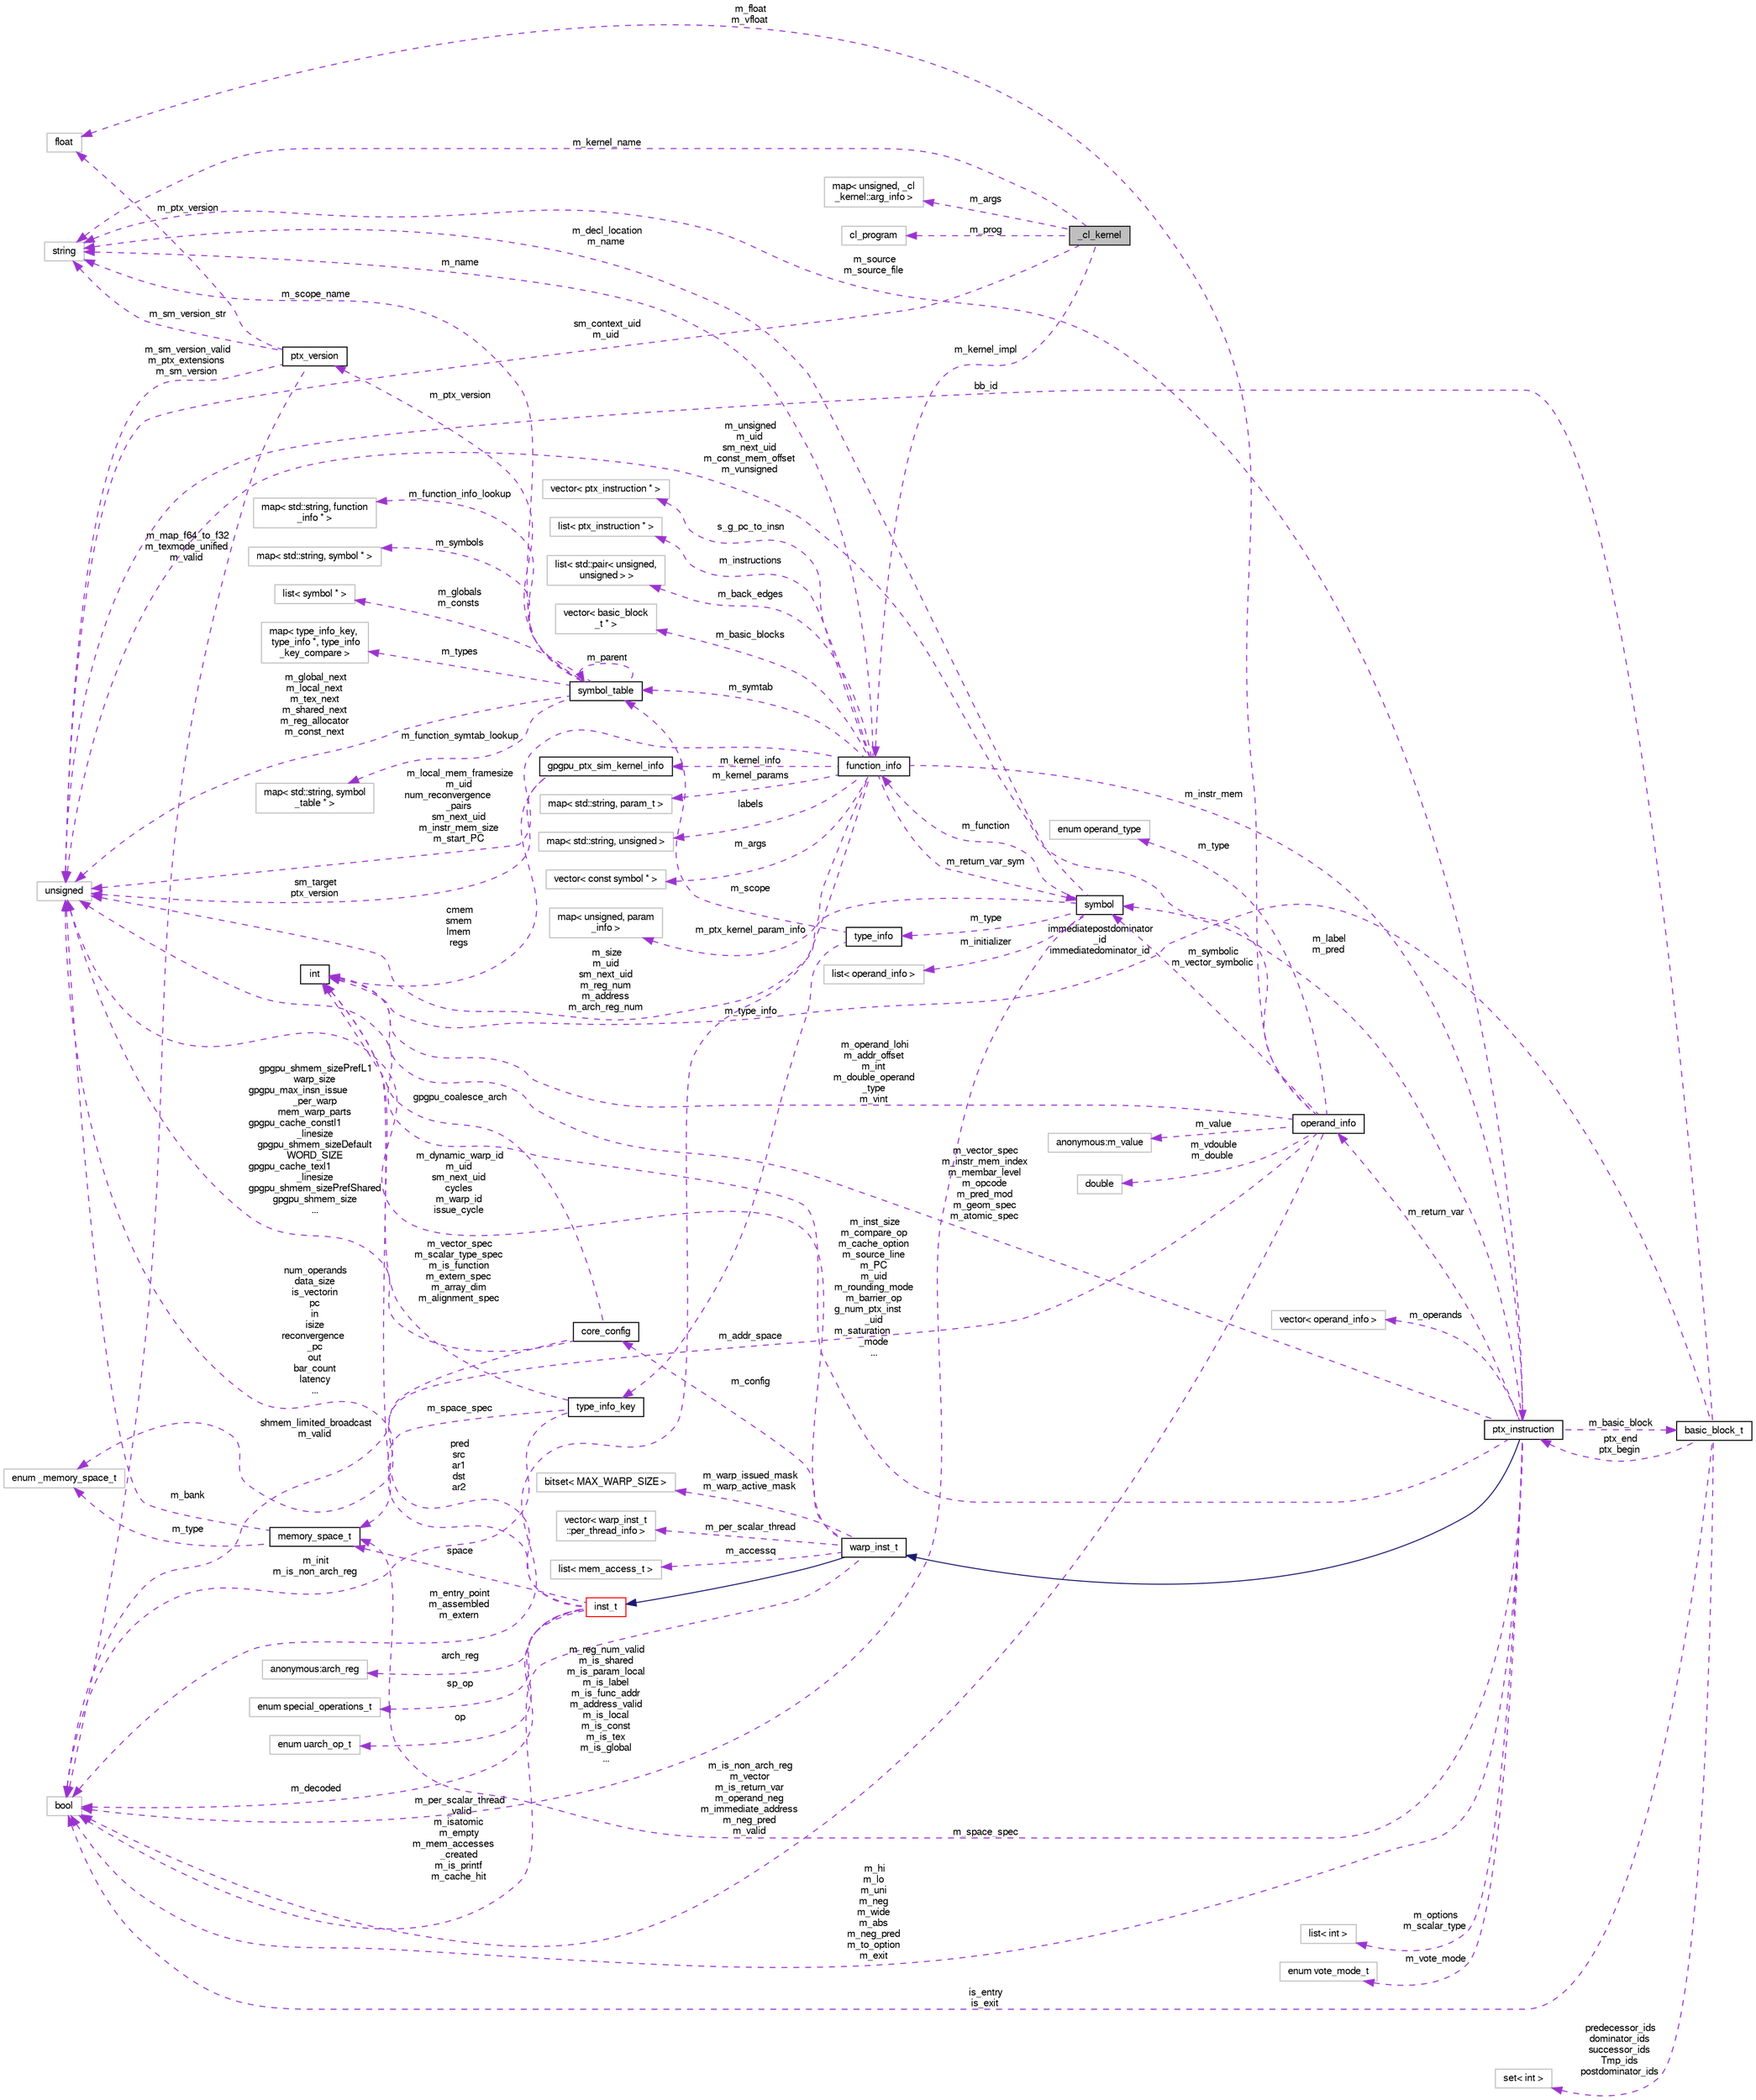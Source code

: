 digraph "_cl_kernel"
{
  bgcolor="transparent";
  edge [fontname="FreeSans",fontsize="10",labelfontname="FreeSans",labelfontsize="10"];
  node [fontname="FreeSans",fontsize="10",shape=record];
  rankdir="LR";
  Node1 [label="_cl_kernel",height=0.2,width=0.4,color="black", fillcolor="grey75", style="filled", fontcolor="black"];
  Node2 -> Node1 [dir="back",color="darkorchid3",fontsize="10",style="dashed",label=" m_args" ,fontname="FreeSans"];
  Node2 [label="map\< unsigned, _cl\l_kernel::arg_info \>",height=0.2,width=0.4,color="grey75"];
  Node3 -> Node1 [dir="back",color="darkorchid3",fontsize="10",style="dashed",label=" m_prog" ,fontname="FreeSans"];
  Node3 [label="cl_program",height=0.2,width=0.4,color="grey75"];
  Node4 -> Node1 [dir="back",color="darkorchid3",fontsize="10",style="dashed",label=" m_kernel_name" ,fontname="FreeSans"];
  Node4 [label="string",height=0.2,width=0.4,color="grey75"];
  Node5 -> Node1 [dir="back",color="darkorchid3",fontsize="10",style="dashed",label=" m_kernel_impl" ,fontname="FreeSans"];
  Node5 [label="function_info",height=0.2,width=0.4,color="black",URL="$classfunction__info.html"];
  Node6 -> Node5 [dir="back",color="darkorchid3",fontsize="10",style="dashed",label=" m_symtab" ,fontname="FreeSans"];
  Node6 [label="symbol_table",height=0.2,width=0.4,color="black",URL="$classsymbol__table.html"];
  Node7 -> Node6 [dir="back",color="darkorchid3",fontsize="10",style="dashed",label=" m_symbols" ,fontname="FreeSans"];
  Node7 [label="map\< std::string, symbol * \>",height=0.2,width=0.4,color="grey75"];
  Node6 -> Node6 [dir="back",color="darkorchid3",fontsize="10",style="dashed",label=" m_parent" ,fontname="FreeSans"];
  Node8 -> Node6 [dir="back",color="darkorchid3",fontsize="10",style="dashed",label=" m_globals\nm_consts" ,fontname="FreeSans"];
  Node8 [label="list\< symbol * \>",height=0.2,width=0.4,color="grey75"];
  Node9 -> Node6 [dir="back",color="darkorchid3",fontsize="10",style="dashed",label=" m_types" ,fontname="FreeSans"];
  Node9 [label="map\< type_info_key,\l type_info *, type_info\l_key_compare \>",height=0.2,width=0.4,color="grey75"];
  Node10 -> Node6 [dir="back",color="darkorchid3",fontsize="10",style="dashed",label=" m_ptx_version" ,fontname="FreeSans"];
  Node10 [label="ptx_version",height=0.2,width=0.4,color="black",URL="$classptx__version.html"];
  Node11 -> Node10 [dir="back",color="darkorchid3",fontsize="10",style="dashed",label=" m_ptx_version" ,fontname="FreeSans"];
  Node11 [label="float",height=0.2,width=0.4,color="grey75"];
  Node4 -> Node10 [dir="back",color="darkorchid3",fontsize="10",style="dashed",label=" m_sm_version_str" ,fontname="FreeSans"];
  Node12 -> Node10 [dir="back",color="darkorchid3",fontsize="10",style="dashed",label=" m_map_f64_to_f32\nm_texmode_unified\nm_valid" ,fontname="FreeSans"];
  Node12 [label="bool",height=0.2,width=0.4,color="grey75"];
  Node13 -> Node10 [dir="back",color="darkorchid3",fontsize="10",style="dashed",label=" m_sm_version_valid\nm_ptx_extensions\nm_sm_version" ,fontname="FreeSans"];
  Node13 [label="unsigned",height=0.2,width=0.4,color="grey75"];
  Node4 -> Node6 [dir="back",color="darkorchid3",fontsize="10",style="dashed",label=" m_scope_name" ,fontname="FreeSans"];
  Node14 -> Node6 [dir="back",color="darkorchid3",fontsize="10",style="dashed",label=" m_function_symtab_lookup" ,fontname="FreeSans"];
  Node14 [label="map\< std::string, symbol\l_table * \>",height=0.2,width=0.4,color="grey75"];
  Node15 -> Node6 [dir="back",color="darkorchid3",fontsize="10",style="dashed",label=" m_function_info_lookup" ,fontname="FreeSans"];
  Node15 [label="map\< std::string, function\l_info * \>",height=0.2,width=0.4,color="grey75"];
  Node13 -> Node6 [dir="back",color="darkorchid3",fontsize="10",style="dashed",label=" m_global_next\nm_local_next\nm_tex_next\nm_shared_next\nm_reg_allocator\nm_const_next" ,fontname="FreeSans"];
  Node16 -> Node5 [dir="back",color="darkorchid3",fontsize="10",style="dashed",label=" m_kernel_params" ,fontname="FreeSans"];
  Node16 [label="map\< std::string, param_t \>",height=0.2,width=0.4,color="grey75"];
  Node17 -> Node5 [dir="back",color="darkorchid3",fontsize="10",style="dashed",label=" labels" ,fontname="FreeSans"];
  Node17 [label="map\< std::string, unsigned \>",height=0.2,width=0.4,color="grey75"];
  Node18 -> Node5 [dir="back",color="darkorchid3",fontsize="10",style="dashed",label=" m_args" ,fontname="FreeSans"];
  Node18 [label="vector\< const symbol * \>",height=0.2,width=0.4,color="grey75"];
  Node19 -> Node5 [dir="back",color="darkorchid3",fontsize="10",style="dashed",label=" m_ptx_kernel_param_info" ,fontname="FreeSans"];
  Node19 [label="map\< unsigned, param\l_info \>",height=0.2,width=0.4,color="grey75"];
  Node20 -> Node5 [dir="back",color="darkorchid3",fontsize="10",style="dashed",label=" s_g_pc_to_insn" ,fontname="FreeSans"];
  Node20 [label="vector\< ptx_instruction * \>",height=0.2,width=0.4,color="grey75"];
  Node21 -> Node5 [dir="back",color="darkorchid3",fontsize="10",style="dashed",label=" m_instructions" ,fontname="FreeSans"];
  Node21 [label="list\< ptx_instruction * \>",height=0.2,width=0.4,color="grey75"];
  Node22 -> Node5 [dir="back",color="darkorchid3",fontsize="10",style="dashed",label=" m_instr_mem" ,fontname="FreeSans"];
  Node22 [label="ptx_instruction",height=0.2,width=0.4,color="black",URL="$classptx__instruction.html"];
  Node23 -> Node22 [dir="back",color="midnightblue",fontsize="10",style="solid",fontname="FreeSans"];
  Node23 [label="warp_inst_t",height=0.2,width=0.4,color="black",URL="$classwarp__inst__t.html"];
  Node24 -> Node23 [dir="back",color="midnightblue",fontsize="10",style="solid",fontname="FreeSans"];
  Node24 [label="inst_t",height=0.2,width=0.4,color="red",URL="$classinst__t.html"];
  Node25 -> Node24 [dir="back",color="darkorchid3",fontsize="10",style="dashed",label=" arch_reg" ,fontname="FreeSans"];
  Node25 [label="anonymous:arch_reg",height=0.2,width=0.4,color="grey75"];
  Node26 -> Node24 [dir="back",color="darkorchid3",fontsize="10",style="dashed",label=" sp_op" ,fontname="FreeSans"];
  Node26 [label="enum special_operations_t",height=0.2,width=0.4,color="grey75"];
  Node27 -> Node24 [dir="back",color="darkorchid3",fontsize="10",style="dashed",label=" op" ,fontname="FreeSans"];
  Node27 [label="enum uarch_op_t",height=0.2,width=0.4,color="grey75"];
  Node31 -> Node24 [dir="back",color="darkorchid3",fontsize="10",style="dashed",label=" space" ,fontname="FreeSans"];
  Node31 [label="memory_space_t",height=0.2,width=0.4,color="black",URL="$classmemory__space__t.html"];
  Node32 -> Node31 [dir="back",color="darkorchid3",fontsize="10",style="dashed",label=" m_type" ,fontname="FreeSans"];
  Node32 [label="enum _memory_space_t",height=0.2,width=0.4,color="grey75"];
  Node13 -> Node31 [dir="back",color="darkorchid3",fontsize="10",style="dashed",label=" m_bank" ,fontname="FreeSans"];
  Node33 -> Node24 [dir="back",color="darkorchid3",fontsize="10",style="dashed",label=" pred\nsrc\nar1\ndst\nar2" ,fontname="FreeSans"];
  Node33 [label="int",height=0.2,width=0.4,color="black",URL="$classint.html"];
  Node12 -> Node24 [dir="back",color="darkorchid3",fontsize="10",style="dashed",label=" m_decoded" ,fontname="FreeSans"];
  Node13 -> Node24 [dir="back",color="darkorchid3",fontsize="10",style="dashed",label=" num_operands\ndata_size\nis_vectorin\npc\nin\nisize\nreconvergence\l_pc\nout\nbar_count\nlatency\n..." ,fontname="FreeSans"];
  Node38 -> Node23 [dir="back",color="darkorchid3",fontsize="10",style="dashed",label=" m_warp_issued_mask\nm_warp_active_mask" ,fontname="FreeSans"];
  Node38 [label="bitset\< MAX_WARP_SIZE \>",height=0.2,width=0.4,color="grey75"];
  Node39 -> Node23 [dir="back",color="darkorchid3",fontsize="10",style="dashed",label=" m_per_scalar_thread" ,fontname="FreeSans"];
  Node39 [label="vector\< warp_inst_t\l::per_thread_info \>",height=0.2,width=0.4,color="grey75"];
  Node40 -> Node23 [dir="back",color="darkorchid3",fontsize="10",style="dashed",label=" m_accessq" ,fontname="FreeSans"];
  Node40 [label="list\< mem_access_t \>",height=0.2,width=0.4,color="grey75"];
  Node41 -> Node23 [dir="back",color="darkorchid3",fontsize="10",style="dashed",label=" m_config" ,fontname="FreeSans"];
  Node41 [label="core_config",height=0.2,width=0.4,color="black",URL="$structcore__config.html"];
  Node33 -> Node41 [dir="back",color="darkorchid3",fontsize="10",style="dashed",label=" gpgpu_coalesce_arch" ,fontname="FreeSans"];
  Node12 -> Node41 [dir="back",color="darkorchid3",fontsize="10",style="dashed",label=" shmem_limited_broadcast\nm_valid" ,fontname="FreeSans"];
  Node13 -> Node41 [dir="back",color="darkorchid3",fontsize="10",style="dashed",label=" gpgpu_shmem_sizePrefL1\nwarp_size\ngpgpu_max_insn_issue\l_per_warp\nmem_warp_parts\ngpgpu_cache_constl1\l_linesize\ngpgpu_shmem_sizeDefault\nWORD_SIZE\ngpgpu_cache_texl1\l_linesize\ngpgpu_shmem_sizePrefShared\ngpgpu_shmem_size\n..." ,fontname="FreeSans"];
  Node12 -> Node23 [dir="back",color="darkorchid3",fontsize="10",style="dashed",label=" m_per_scalar_thread\l_valid\nm_isatomic\nm_empty\nm_mem_accesses\l_created\nm_is_printf\nm_cache_hit" ,fontname="FreeSans"];
  Node13 -> Node23 [dir="back",color="darkorchid3",fontsize="10",style="dashed",label=" m_dynamic_warp_id\nm_uid\nsm_next_uid\ncycles\nm_warp_id\nissue_cycle" ,fontname="FreeSans"];
  Node42 -> Node22 [dir="back",color="darkorchid3",fontsize="10",style="dashed",label=" m_basic_block" ,fontname="FreeSans"];
  Node42 [label="basic_block_t",height=0.2,width=0.4,color="black",URL="$structbasic__block__t.html"];
  Node43 -> Node42 [dir="back",color="darkorchid3",fontsize="10",style="dashed",label=" predecessor_ids\ndominator_ids\nsuccessor_ids\nTmp_ids\npostdominator_ids" ,fontname="FreeSans"];
  Node43 [label="set\< int \>",height=0.2,width=0.4,color="grey75"];
  Node22 -> Node42 [dir="back",color="darkorchid3",fontsize="10",style="dashed",label=" ptx_end\nptx_begin" ,fontname="FreeSans"];
  Node33 -> Node42 [dir="back",color="darkorchid3",fontsize="10",style="dashed",label=" immediatepostdominator\l_id\nimmediatedominator_id" ,fontname="FreeSans"];
  Node12 -> Node42 [dir="back",color="darkorchid3",fontsize="10",style="dashed",label=" is_entry\nis_exit" ,fontname="FreeSans"];
  Node13 -> Node42 [dir="back",color="darkorchid3",fontsize="10",style="dashed",label=" bb_id" ,fontname="FreeSans"];
  Node44 -> Node22 [dir="back",color="darkorchid3",fontsize="10",style="dashed",label=" m_options\nm_scalar_type" ,fontname="FreeSans"];
  Node44 [label="list\< int \>",height=0.2,width=0.4,color="grey75"];
  Node31 -> Node22 [dir="back",color="darkorchid3",fontsize="10",style="dashed",label=" m_space_spec" ,fontname="FreeSans"];
  Node45 -> Node22 [dir="back",color="darkorchid3",fontsize="10",style="dashed",label=" m_vote_mode" ,fontname="FreeSans"];
  Node45 [label="enum vote_mode_t",height=0.2,width=0.4,color="grey75"];
  Node46 -> Node22 [dir="back",color="darkorchid3",fontsize="10",style="dashed",label=" m_return_var" ,fontname="FreeSans"];
  Node46 [label="operand_info",height=0.2,width=0.4,color="black",URL="$classoperand__info.html"];
  Node47 -> Node46 [dir="back",color="darkorchid3",fontsize="10",style="dashed",label=" m_value" ,fontname="FreeSans"];
  Node47 [label="anonymous:m_value",height=0.2,width=0.4,color="grey75"];
  Node48 -> Node46 [dir="back",color="darkorchid3",fontsize="10",style="dashed",label=" m_vdouble\nm_double" ,fontname="FreeSans"];
  Node48 [label="double",height=0.2,width=0.4,color="grey75"];
  Node11 -> Node46 [dir="back",color="darkorchid3",fontsize="10",style="dashed",label=" m_float\nm_vfloat" ,fontname="FreeSans"];
  Node32 -> Node46 [dir="back",color="darkorchid3",fontsize="10",style="dashed",label=" m_addr_space" ,fontname="FreeSans"];
  Node49 -> Node46 [dir="back",color="darkorchid3",fontsize="10",style="dashed",label=" m_symbolic\nm_vector_symbolic" ,fontname="FreeSans"];
  Node49 [label="symbol",height=0.2,width=0.4,color="black",URL="$classsymbol.html"];
  Node50 -> Node49 [dir="back",color="darkorchid3",fontsize="10",style="dashed",label=" m_type" ,fontname="FreeSans"];
  Node50 [label="type_info",height=0.2,width=0.4,color="black",URL="$classtype__info.html"];
  Node6 -> Node50 [dir="back",color="darkorchid3",fontsize="10",style="dashed",label=" m_scope" ,fontname="FreeSans"];
  Node51 -> Node50 [dir="back",color="darkorchid3",fontsize="10",style="dashed",label=" m_type_info" ,fontname="FreeSans"];
  Node51 [label="type_info_key",height=0.2,width=0.4,color="black",URL="$classtype__info__key.html"];
  Node31 -> Node51 [dir="back",color="darkorchid3",fontsize="10",style="dashed",label=" m_space_spec" ,fontname="FreeSans"];
  Node33 -> Node51 [dir="back",color="darkorchid3",fontsize="10",style="dashed",label=" m_vector_spec\nm_scalar_type_spec\nm_is_function\nm_extern_spec\nm_array_dim\nm_alignment_spec" ,fontname="FreeSans"];
  Node12 -> Node51 [dir="back",color="darkorchid3",fontsize="10",style="dashed",label=" m_init\nm_is_non_arch_reg" ,fontname="FreeSans"];
  Node12 -> Node49 [dir="back",color="darkorchid3",fontsize="10",style="dashed",label=" m_reg_num_valid\nm_is_shared\nm_is_param_local\nm_is_label\nm_is_func_addr\nm_address_valid\nm_is_local\nm_is_const\nm_is_tex\nm_is_global\n..." ,fontname="FreeSans"];
  Node4 -> Node49 [dir="back",color="darkorchid3",fontsize="10",style="dashed",label=" m_decl_location\nm_name" ,fontname="FreeSans"];
  Node5 -> Node49 [dir="back",color="darkorchid3",fontsize="10",style="dashed",label=" m_function" ,fontname="FreeSans"];
  Node52 -> Node49 [dir="back",color="darkorchid3",fontsize="10",style="dashed",label=" m_initializer" ,fontname="FreeSans"];
  Node52 [label="list\< operand_info \>",height=0.2,width=0.4,color="grey75"];
  Node13 -> Node49 [dir="back",color="darkorchid3",fontsize="10",style="dashed",label=" m_size\nm_uid\nsm_next_uid\nm_reg_num\nm_address\nm_arch_reg_num" ,fontname="FreeSans"];
  Node33 -> Node46 [dir="back",color="darkorchid3",fontsize="10",style="dashed",label=" m_operand_lohi\nm_addr_offset\nm_int\nm_double_operand\l_type\nm_vint" ,fontname="FreeSans"];
  Node12 -> Node46 [dir="back",color="darkorchid3",fontsize="10",style="dashed",label=" m_is_non_arch_reg\nm_vector\nm_is_return_var\nm_operand_neg\nm_immediate_address\nm_neg_pred\nm_valid" ,fontname="FreeSans"];
  Node53 -> Node46 [dir="back",color="darkorchid3",fontsize="10",style="dashed",label=" m_type" ,fontname="FreeSans"];
  Node53 [label="enum operand_type",height=0.2,width=0.4,color="grey75"];
  Node13 -> Node46 [dir="back",color="darkorchid3",fontsize="10",style="dashed",label=" m_unsigned\nm_uid\nsm_next_uid\nm_const_mem_offset\nm_vunsigned" ,fontname="FreeSans"];
  Node33 -> Node22 [dir="back",color="darkorchid3",fontsize="10",style="dashed",label=" m_vector_spec\nm_instr_mem_index\nm_membar_level\nm_opcode\nm_pred_mod\nm_geom_spec\nm_atomic_spec" ,fontname="FreeSans"];
  Node49 -> Node22 [dir="back",color="darkorchid3",fontsize="10",style="dashed",label=" m_label\nm_pred" ,fontname="FreeSans"];
  Node12 -> Node22 [dir="back",color="darkorchid3",fontsize="10",style="dashed",label=" m_hi\nm_lo\nm_uni\nm_neg\nm_wide\nm_abs\nm_neg_pred\nm_to_option\nm_exit" ,fontname="FreeSans"];
  Node4 -> Node22 [dir="back",color="darkorchid3",fontsize="10",style="dashed",label=" m_source\nm_source_file" ,fontname="FreeSans"];
  Node13 -> Node22 [dir="back",color="darkorchid3",fontsize="10",style="dashed",label=" m_inst_size\nm_compare_op\nm_cache_option\nm_source_line\nm_PC\nm_uid\nm_rounding_mode\nm_barrier_op\ng_num_ptx_inst\l_uid\nm_saturation\l_mode\n..." ,fontname="FreeSans"];
  Node54 -> Node22 [dir="back",color="darkorchid3",fontsize="10",style="dashed",label=" m_operands" ,fontname="FreeSans"];
  Node54 [label="vector\< operand_info \>",height=0.2,width=0.4,color="grey75"];
  Node49 -> Node5 [dir="back",color="darkorchid3",fontsize="10",style="dashed",label=" m_return_var_sym" ,fontname="FreeSans"];
  Node4 -> Node5 [dir="back",color="darkorchid3",fontsize="10",style="dashed",label=" m_name" ,fontname="FreeSans"];
  Node12 -> Node5 [dir="back",color="darkorchid3",fontsize="10",style="dashed",label=" m_entry_point\nm_assembled\nm_extern" ,fontname="FreeSans"];
  Node55 -> Node5 [dir="back",color="darkorchid3",fontsize="10",style="dashed",label=" m_kernel_info" ,fontname="FreeSans"];
  Node55 [label="gpgpu_ptx_sim_kernel_info",height=0.2,width=0.4,color="black",URL="$structgpgpu__ptx__sim__kernel__info.html"];
  Node33 -> Node55 [dir="back",color="darkorchid3",fontsize="10",style="dashed",label=" cmem\nsmem\nlmem\nregs" ,fontname="FreeSans"];
  Node13 -> Node55 [dir="back",color="darkorchid3",fontsize="10",style="dashed",label=" sm_target\nptx_version" ,fontname="FreeSans"];
  Node56 -> Node5 [dir="back",color="darkorchid3",fontsize="10",style="dashed",label=" m_back_edges" ,fontname="FreeSans"];
  Node56 [label="list\< std::pair\< unsigned,\l unsigned \> \>",height=0.2,width=0.4,color="grey75"];
  Node13 -> Node5 [dir="back",color="darkorchid3",fontsize="10",style="dashed",label=" m_local_mem_framesize\nm_uid\nnum_reconvergence\l_pairs\nsm_next_uid\nm_instr_mem_size\nm_start_PC" ,fontname="FreeSans"];
  Node57 -> Node5 [dir="back",color="darkorchid3",fontsize="10",style="dashed",label=" m_basic_blocks" ,fontname="FreeSans"];
  Node57 [label="vector\< basic_block\l_t * \>",height=0.2,width=0.4,color="grey75"];
  Node13 -> Node1 [dir="back",color="darkorchid3",fontsize="10",style="dashed",label=" sm_context_uid\nm_uid" ,fontname="FreeSans"];
}
